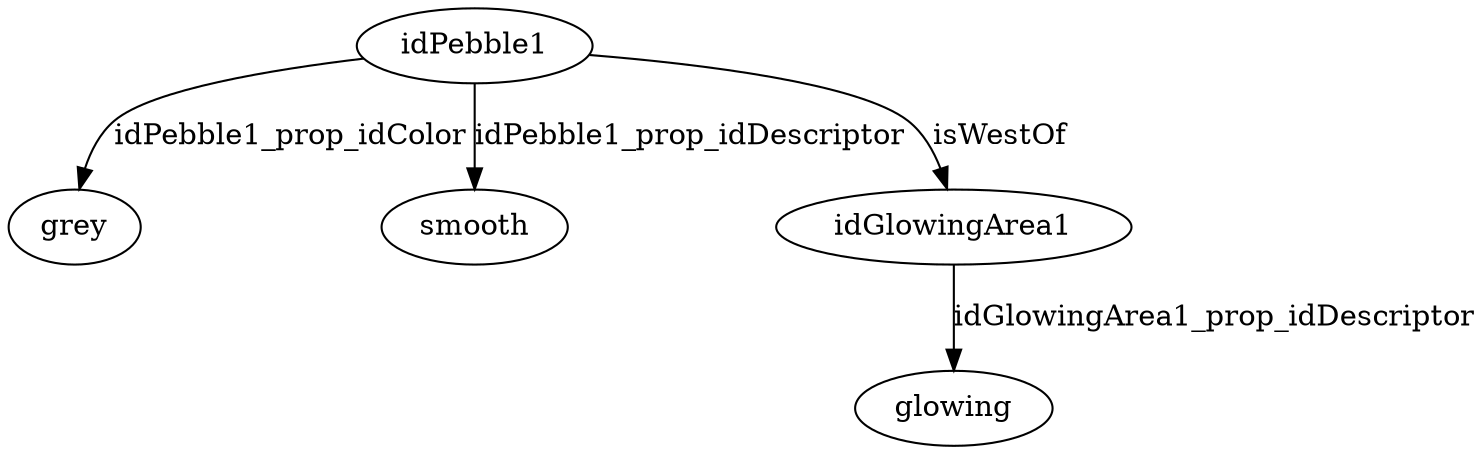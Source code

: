 strict digraph  {
idPebble1 [node_type=entity_node, root=root];
grey;
smooth;
idGlowingArea1;
glowing;
idPebble1 -> grey  [edge_type=property, label=idPebble1_prop_idColor];
idPebble1 -> smooth  [edge_type=property, label=idPebble1_prop_idDescriptor];
idPebble1 -> idGlowingArea1  [edge_type=relationship, label=isWestOf];
idGlowingArea1 -> glowing  [edge_type=property, label=idGlowingArea1_prop_idDescriptor];
}
